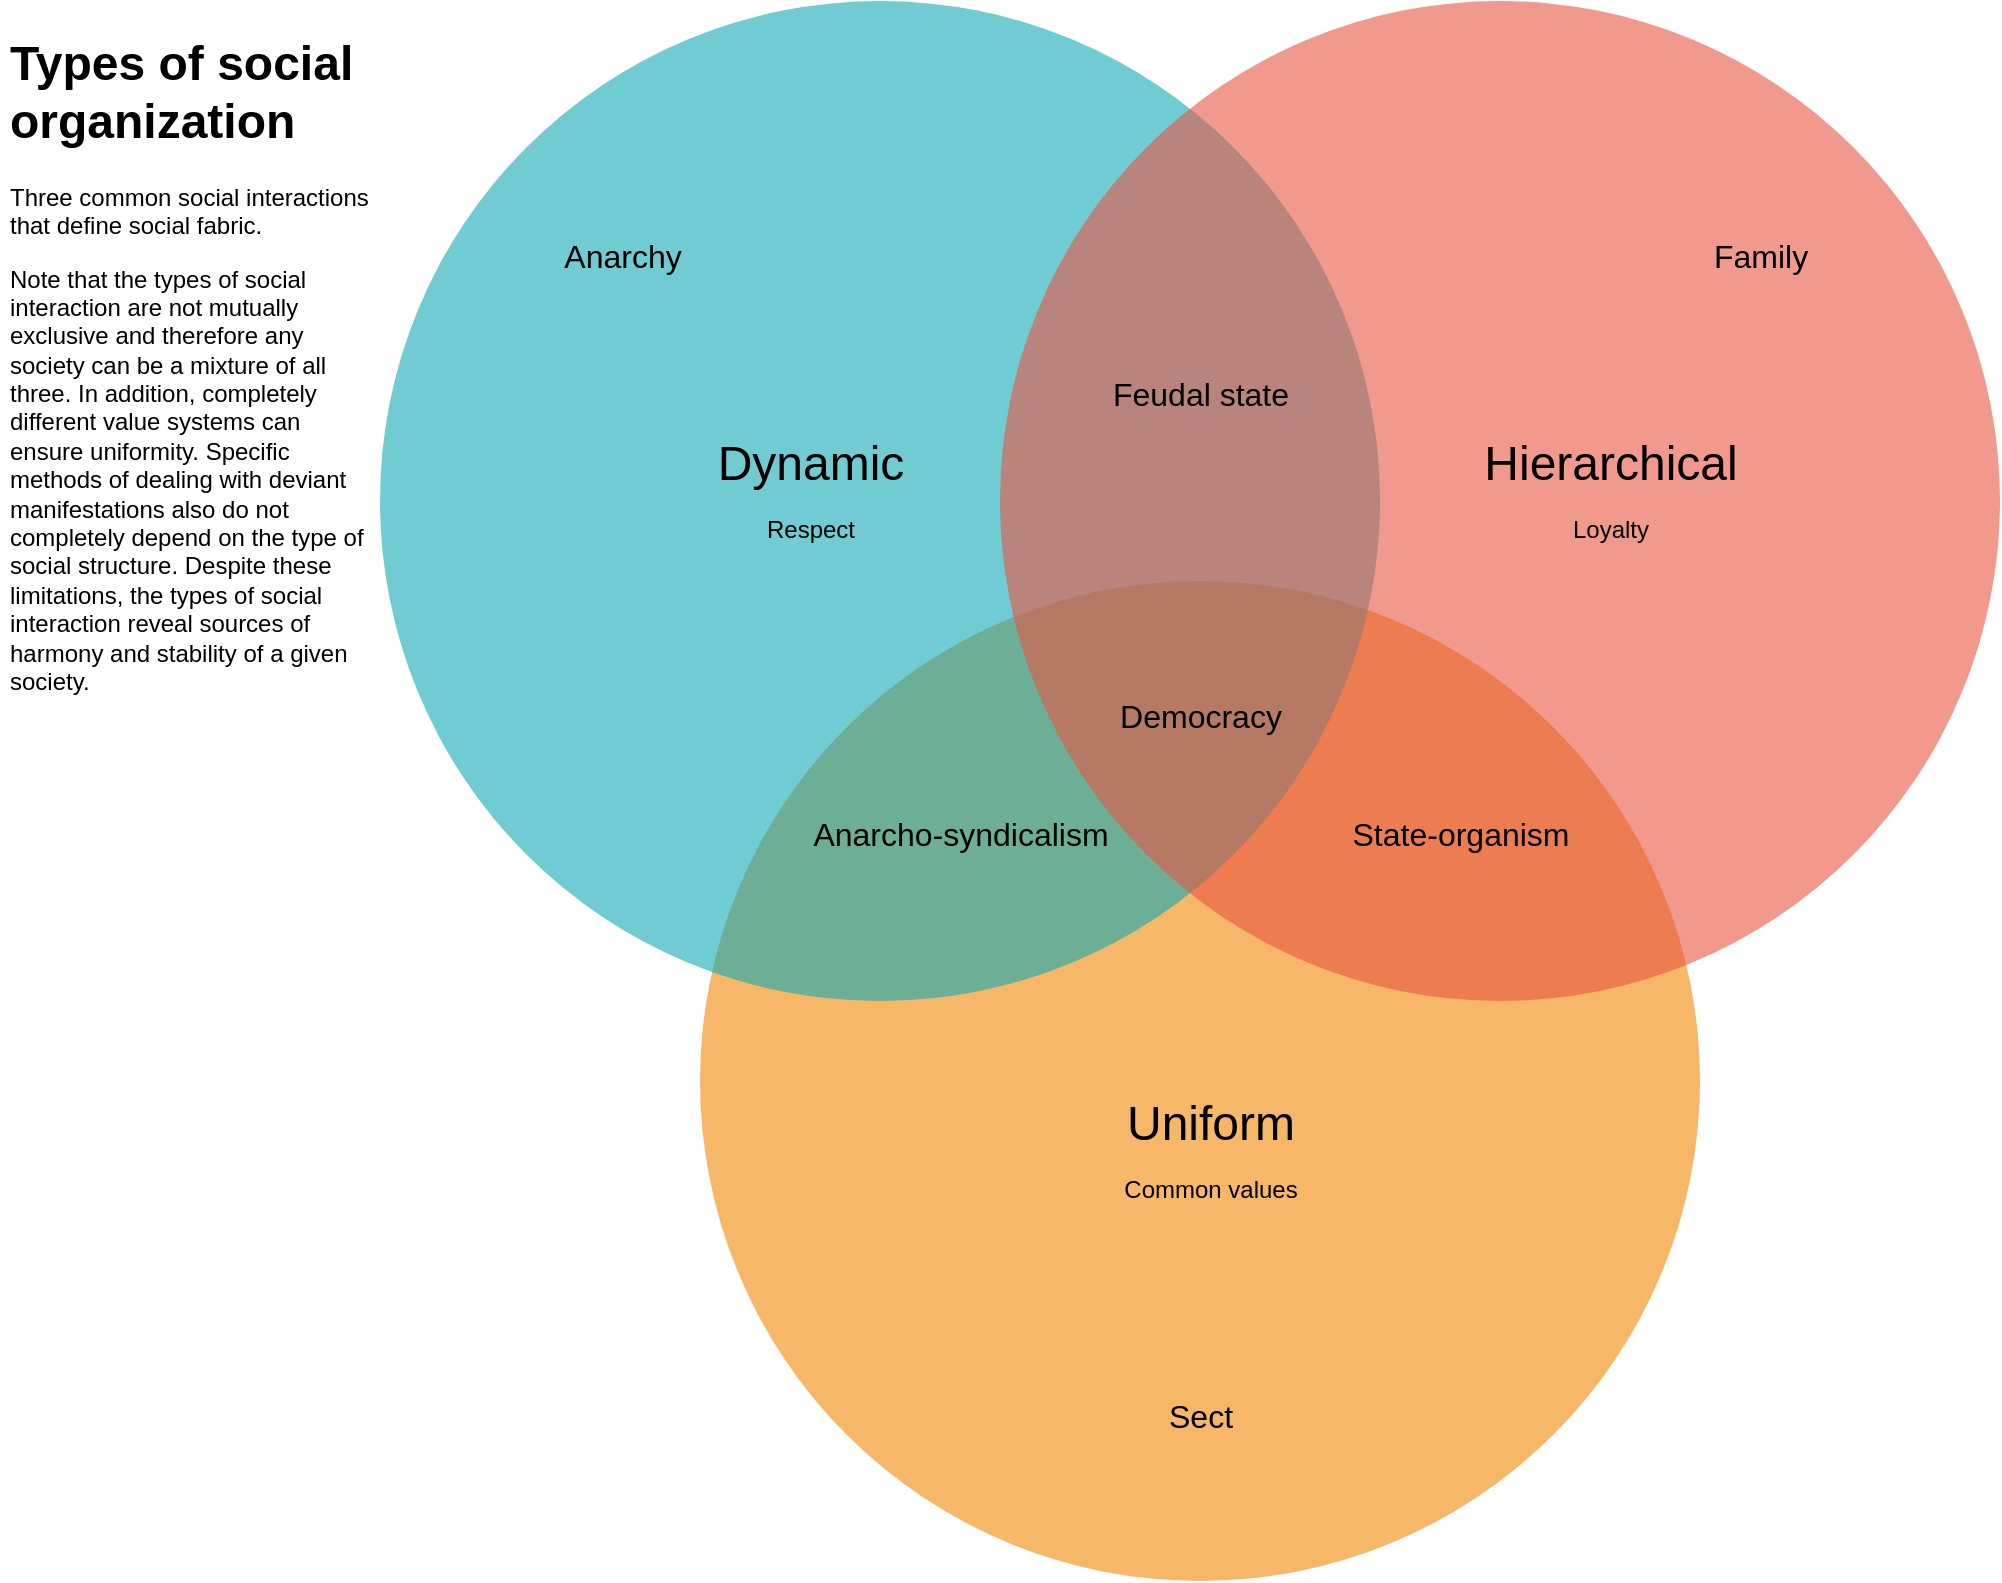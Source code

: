 <mxfile version="20.8.3" type="github">
  <diagram id="3228e29e-7158-1315-38df-8450db1d8a1d" name="Page-1">
    <mxGraphModel dx="1591" dy="1196" grid="1" gridSize="10" guides="1" tooltips="1" connect="1" arrows="1" fold="1" page="1" pageScale="1" pageWidth="1169" pageHeight="827" background="none" math="0" shadow="0">
      <root>
        <mxCell id="0" />
        <mxCell id="1" parent="0" />
        <mxCell id="21531" value="" style="ellipse;fillColor=#F08705;opacity=60;strokeColor=none;html=1;fontColor=#FFFFFF;" parent="1" vertex="1">
          <mxGeometry x="380" y="308.5" width="500" height="500" as="geometry" />
        </mxCell>
        <mxCell id="21532" value="" style="ellipse;fillColor=#12AAB5;opacity=60;strokeColor=none;html=1;fontColor=#000000;" parent="1" vertex="1">
          <mxGeometry x="220" y="18.5" width="500" height="500" as="geometry" />
        </mxCell>
        <mxCell id="21533" value="" style="ellipse;fillColor=#e85642;opacity=60;strokeColor=none;html=1;fontColor=#000000;" parent="1" vertex="1">
          <mxGeometry x="530" y="18.5" width="500" height="500" as="geometry" />
        </mxCell>
        <mxCell id="21534" value="Dynamic&lt;br&gt;&lt;font style=&quot;font-size: 12px;&quot;&gt;Respect&lt;/font&gt;" style="text;fontSize=24;align=center;verticalAlign=middle;html=1;fontColor=#000000;" parent="1" vertex="1">
          <mxGeometry x="340" y="228.5" width="190" height="70" as="geometry" />
        </mxCell>
        <mxCell id="21535" value="Hierarchical&lt;br&gt;&lt;font style=&quot;font-size: 12px;&quot;&gt;Loyalty&lt;/font&gt;" style="text;fontSize=24;align=center;verticalAlign=middle;html=1;fontColor=#000000;" parent="1" vertex="1">
          <mxGeometry x="740" y="228.5" width="190" height="70" as="geometry" />
        </mxCell>
        <mxCell id="21536" value="Uniform&lt;br&gt;&lt;font style=&quot;font-size: 12px;&quot;&gt;Common values&lt;/font&gt;" style="text;fontSize=24;align=center;verticalAlign=middle;html=1;fontColor=#000000;" parent="1" vertex="1">
          <mxGeometry x="540" y="558.5" width="190" height="70" as="geometry" />
        </mxCell>
        <mxCell id="21537" value="Feudal state" style="text;align=center;html=1;fontColor=#000000;fontSize=16;" parent="1" vertex="1">
          <mxGeometry x="610" y="198.5" width="40" height="40" as="geometry" />
        </mxCell>
        <mxCell id="21538" value="Anarcho-syndicalism" style="text;align=center;html=1;fontColor=#000000;fontSize=16;" parent="1" vertex="1">
          <mxGeometry x="490" y="418.5" width="40" height="40" as="geometry" />
        </mxCell>
        <mxCell id="21539" value="State-organism" style="text;align=center;html=1;fontColor=#000000;fontSize=16;" parent="1" vertex="1">
          <mxGeometry x="740" y="418.5" width="40" height="40" as="geometry" />
        </mxCell>
        <mxCell id="JMQzG4-AQKhtNmrJnzyl-21540" value="Democracy" style="text;align=center;html=1;fontColor=#000000;fontSize=16;" vertex="1" parent="1">
          <mxGeometry x="610" y="360" width="40" height="40" as="geometry" />
        </mxCell>
        <mxCell id="JMQzG4-AQKhtNmrJnzyl-21542" value="Anarchy" style="text;align=center;html=1;fontColor=#000000;fontSize=16;" vertex="1" parent="1">
          <mxGeometry x="320.5" y="130" width="40" height="40" as="geometry" />
        </mxCell>
        <mxCell id="JMQzG4-AQKhtNmrJnzyl-21543" value="Family" style="text;align=center;html=1;fontColor=#000000;fontSize=16;" vertex="1" parent="1">
          <mxGeometry x="890" y="130" width="40" height="40" as="geometry" />
        </mxCell>
        <mxCell id="JMQzG4-AQKhtNmrJnzyl-21544" value="Sect" style="text;align=center;html=1;fontColor=#000000;fontSize=16;" vertex="1" parent="1">
          <mxGeometry x="610" y="710" width="40" height="40" as="geometry" />
        </mxCell>
        <mxCell id="JMQzG4-AQKhtNmrJnzyl-21545" value="&lt;h1&gt;Types of social organization&lt;/h1&gt;&lt;p&gt;Three common social interactions that define social fabric.&lt;/p&gt;&lt;p&gt;&lt;span style=&quot;background-color: initial;&quot;&gt;Note that the types of social interaction are not mutually exclusive and therefore any society can be a mixture of all three. In addition, completely different value systems can ensure uniformity. Specific methods of dealing with deviant manifestations also do not completely depend on the type of social structure. Despite these limitations, the types of social interaction reveal sources of harmony and stability of a given society.&lt;/span&gt;&lt;br&gt;&lt;/p&gt;" style="text;html=1;strokeColor=none;fillColor=none;spacing=5;spacingTop=-20;whiteSpace=wrap;overflow=hidden;rounded=0;fontSize=12;fontColor=#000000;" vertex="1" parent="1">
          <mxGeometry x="30" y="30" width="190" height="690" as="geometry" />
        </mxCell>
      </root>
    </mxGraphModel>
  </diagram>
</mxfile>
